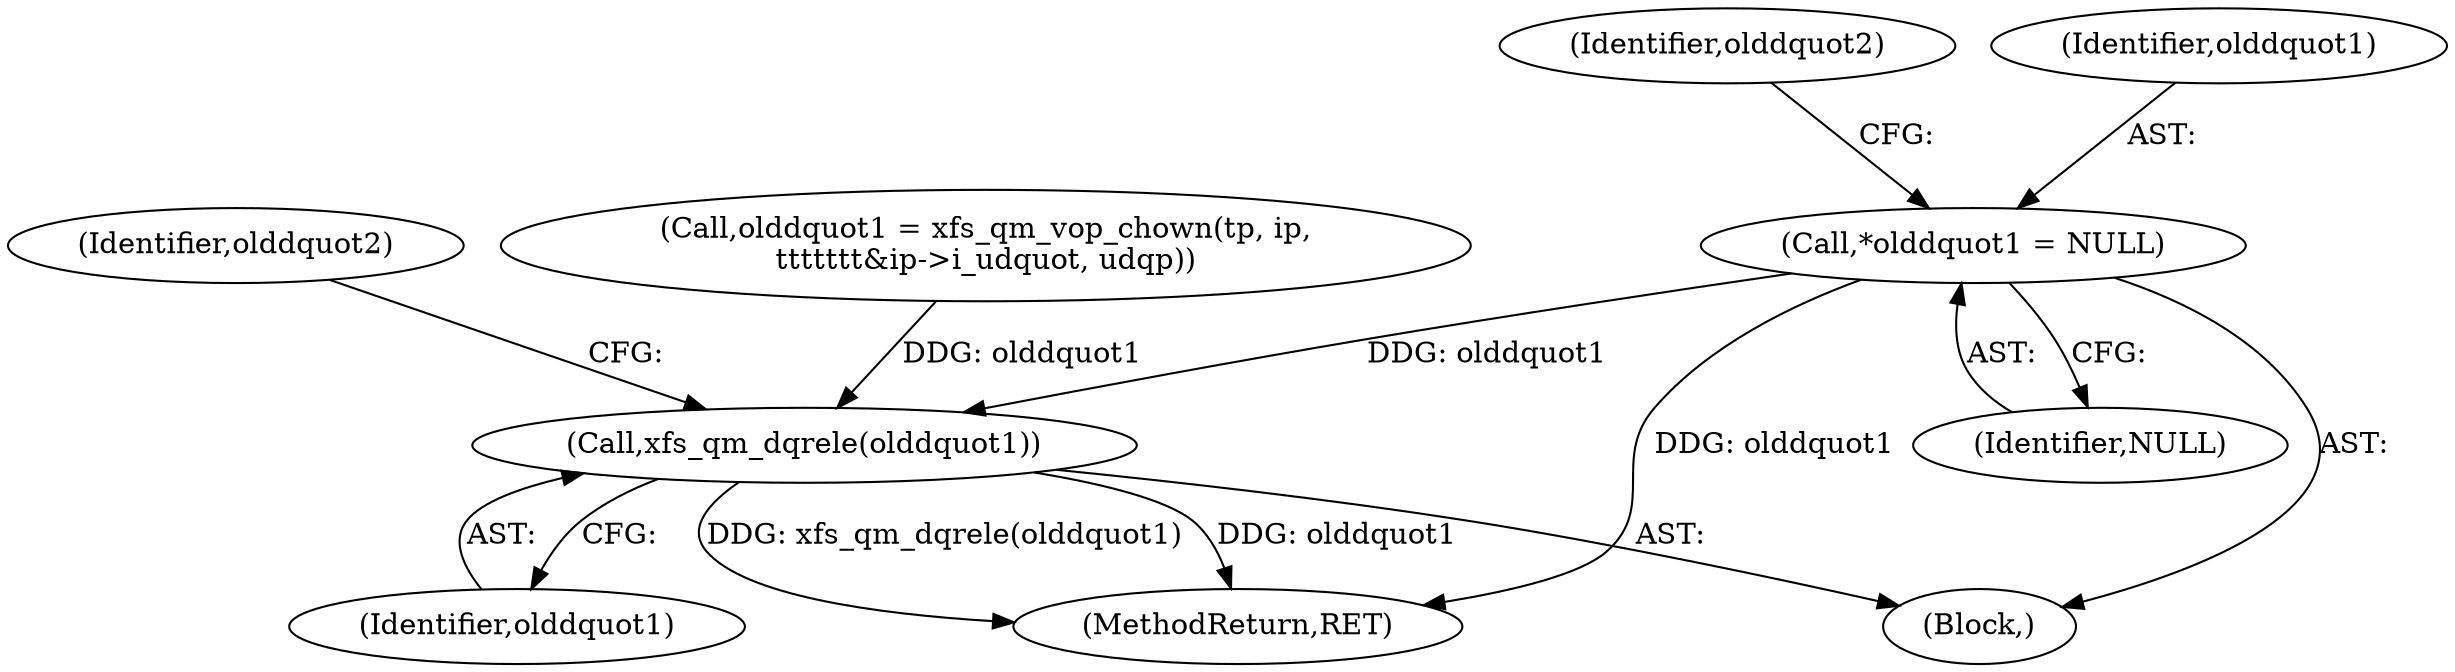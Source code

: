 digraph "0_linux_1fb254aa983bf190cfd685d40c64a480a9bafaee@pointer" {
"1000160" [label="(Call,*olddquot1 = NULL)"];
"1000521" [label="(Call,xfs_qm_dqrele(olddquot1))"];
"1000522" [label="(Identifier,olddquot1)"];
"1000115" [label="(Block,)"];
"1000569" [label="(MethodReturn,RET)"];
"1000406" [label="(Call,olddquot1 = xfs_qm_vop_chown(tp, ip,\n\t\t\t\t\t\t\t&ip->i_udquot, udqp))"];
"1000521" [label="(Call,xfs_qm_dqrele(olddquot1))"];
"1000165" [label="(Identifier,olddquot2)"];
"1000162" [label="(Identifier,NULL)"];
"1000524" [label="(Identifier,olddquot2)"];
"1000160" [label="(Call,*olddquot1 = NULL)"];
"1000161" [label="(Identifier,olddquot1)"];
"1000160" -> "1000115"  [label="AST: "];
"1000160" -> "1000162"  [label="CFG: "];
"1000161" -> "1000160"  [label="AST: "];
"1000162" -> "1000160"  [label="AST: "];
"1000165" -> "1000160"  [label="CFG: "];
"1000160" -> "1000569"  [label="DDG: olddquot1"];
"1000160" -> "1000521"  [label="DDG: olddquot1"];
"1000521" -> "1000115"  [label="AST: "];
"1000521" -> "1000522"  [label="CFG: "];
"1000522" -> "1000521"  [label="AST: "];
"1000524" -> "1000521"  [label="CFG: "];
"1000521" -> "1000569"  [label="DDG: olddquot1"];
"1000521" -> "1000569"  [label="DDG: xfs_qm_dqrele(olddquot1)"];
"1000406" -> "1000521"  [label="DDG: olddquot1"];
}
